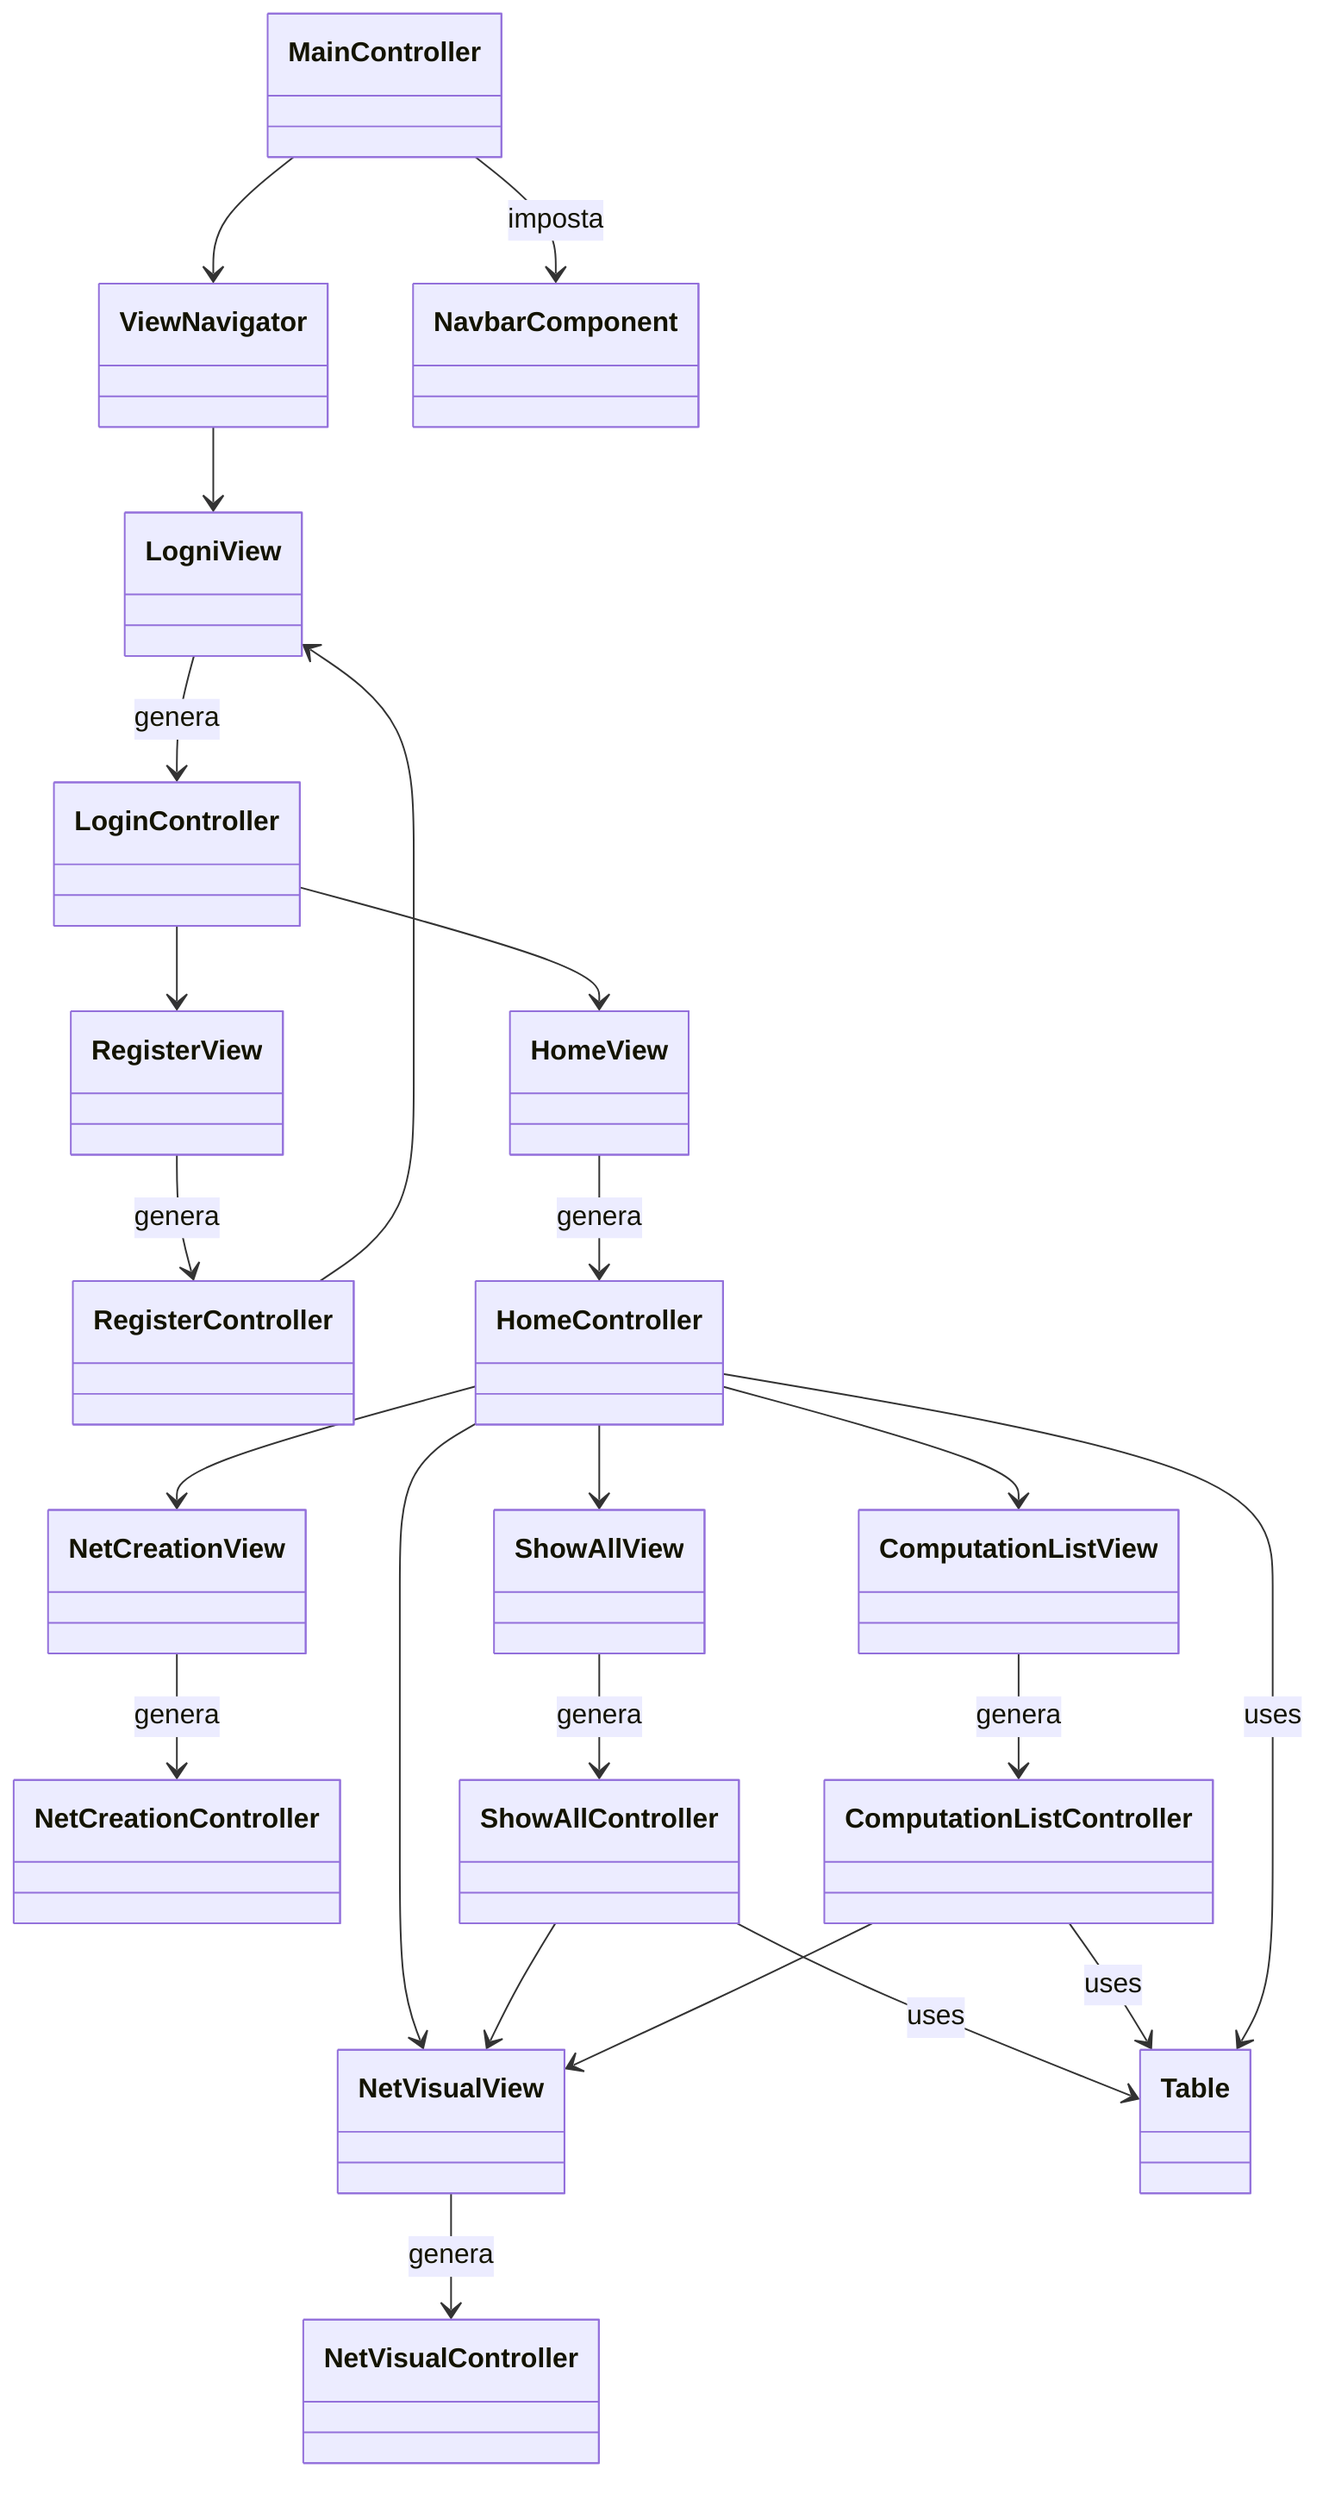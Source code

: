 classDiagram

direction TB


%% ======= Relationships =======

%% Main flow

MainController --> ViewNavigator

ViewNavigator --> LogniView

MainController --> NavbarComponent : imposta


%% Auth

LogniView --> LoginController : genera

LoginController --> HomeView

LoginController --> RegisterView

RegisterView --> RegisterController : genera

RegisterController --> LogniView


%% Home navigation

HomeView --> HomeController : genera

HomeController --> NetCreationView

HomeController --> ShowAllView

HomeController --> ComputationListView

HomeController --> NetVisualView


%% Content creation

NetCreationView --> NetCreationController : genera

ShowAllView --> ShowAllController : genera

ComputationListView --> ComputationListController : genera


%% Shared Component usage

ShowAllController --> Table : uses

ComputationListController --> Table : uses

HomeController --> Table : uses


%% Visualization

ShowAllController --> NetVisualView

ComputationListController --> NetVisualView

NetVisualView --> NetVisualController : genera